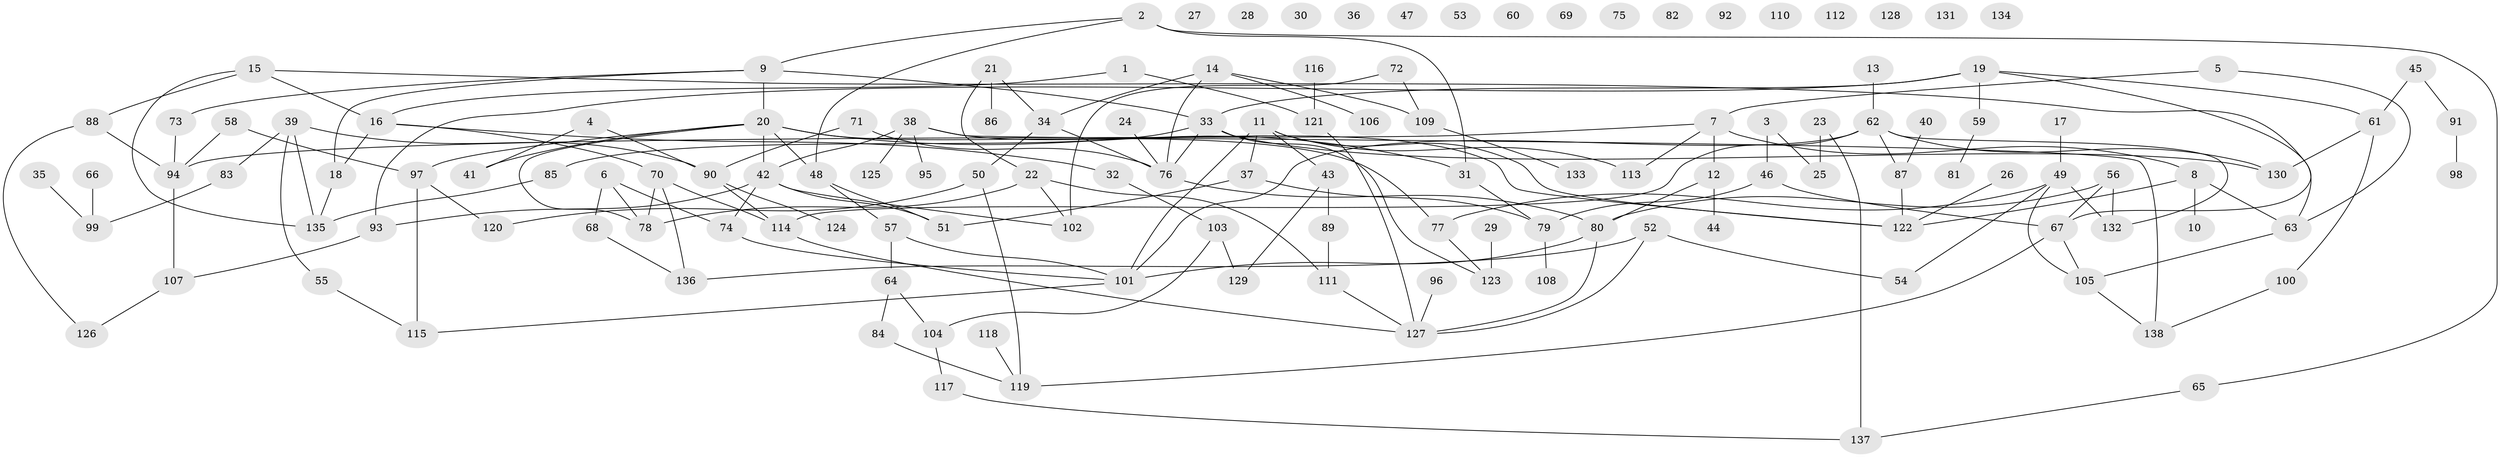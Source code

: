 // coarse degree distribution, {5: 0.04838709677419355, 13: 0.016129032258064516, 6: 0.06451612903225806, 2: 0.12903225806451613, 9: 0.03225806451612903, 4: 0.06451612903225806, 10: 0.03225806451612903, 3: 0.11290322580645161, 7: 0.06451612903225806, 11: 0.016129032258064516, 1: 0.16129032258064516, 0: 0.25806451612903225}
// Generated by graph-tools (version 1.1) at 2025/16/03/04/25 18:16:37]
// undirected, 138 vertices, 179 edges
graph export_dot {
graph [start="1"]
  node [color=gray90,style=filled];
  1;
  2;
  3;
  4;
  5;
  6;
  7;
  8;
  9;
  10;
  11;
  12;
  13;
  14;
  15;
  16;
  17;
  18;
  19;
  20;
  21;
  22;
  23;
  24;
  25;
  26;
  27;
  28;
  29;
  30;
  31;
  32;
  33;
  34;
  35;
  36;
  37;
  38;
  39;
  40;
  41;
  42;
  43;
  44;
  45;
  46;
  47;
  48;
  49;
  50;
  51;
  52;
  53;
  54;
  55;
  56;
  57;
  58;
  59;
  60;
  61;
  62;
  63;
  64;
  65;
  66;
  67;
  68;
  69;
  70;
  71;
  72;
  73;
  74;
  75;
  76;
  77;
  78;
  79;
  80;
  81;
  82;
  83;
  84;
  85;
  86;
  87;
  88;
  89;
  90;
  91;
  92;
  93;
  94;
  95;
  96;
  97;
  98;
  99;
  100;
  101;
  102;
  103;
  104;
  105;
  106;
  107;
  108;
  109;
  110;
  111;
  112;
  113;
  114;
  115;
  116;
  117;
  118;
  119;
  120;
  121;
  122;
  123;
  124;
  125;
  126;
  127;
  128;
  129;
  130;
  131;
  132;
  133;
  134;
  135;
  136;
  137;
  138;
  1 -- 16;
  1 -- 121;
  2 -- 9;
  2 -- 31;
  2 -- 48;
  2 -- 65;
  3 -- 25;
  3 -- 46;
  4 -- 41;
  4 -- 90;
  5 -- 7;
  5 -- 63;
  6 -- 68;
  6 -- 74;
  6 -- 78;
  7 -- 8;
  7 -- 12;
  7 -- 94;
  7 -- 113;
  8 -- 10;
  8 -- 63;
  8 -- 122;
  9 -- 18;
  9 -- 20;
  9 -- 33;
  9 -- 73;
  11 -- 37;
  11 -- 43;
  11 -- 101;
  11 -- 113;
  11 -- 122;
  12 -- 44;
  12 -- 80;
  13 -- 62;
  14 -- 34;
  14 -- 76;
  14 -- 106;
  14 -- 109;
  15 -- 16;
  15 -- 63;
  15 -- 88;
  15 -- 135;
  16 -- 18;
  16 -- 32;
  16 -- 70;
  17 -- 49;
  18 -- 135;
  19 -- 33;
  19 -- 59;
  19 -- 61;
  19 -- 67;
  19 -- 93;
  20 -- 31;
  20 -- 41;
  20 -- 42;
  20 -- 48;
  20 -- 77;
  20 -- 78;
  20 -- 97;
  21 -- 22;
  21 -- 34;
  21 -- 86;
  22 -- 78;
  22 -- 102;
  22 -- 111;
  23 -- 25;
  23 -- 137;
  24 -- 76;
  26 -- 122;
  29 -- 123;
  31 -- 79;
  32 -- 103;
  33 -- 76;
  33 -- 85;
  33 -- 123;
  33 -- 130;
  34 -- 50;
  34 -- 76;
  35 -- 99;
  37 -- 51;
  37 -- 79;
  38 -- 42;
  38 -- 95;
  38 -- 122;
  38 -- 125;
  38 -- 138;
  39 -- 55;
  39 -- 83;
  39 -- 90;
  39 -- 135;
  40 -- 87;
  42 -- 51;
  42 -- 74;
  42 -- 93;
  42 -- 102;
  43 -- 89;
  43 -- 129;
  45 -- 61;
  45 -- 91;
  46 -- 67;
  46 -- 79;
  48 -- 51;
  48 -- 57;
  49 -- 54;
  49 -- 77;
  49 -- 105;
  49 -- 132;
  50 -- 119;
  50 -- 120;
  52 -- 54;
  52 -- 127;
  52 -- 136;
  55 -- 115;
  56 -- 67;
  56 -- 80;
  56 -- 132;
  57 -- 64;
  57 -- 101;
  58 -- 94;
  58 -- 97;
  59 -- 81;
  61 -- 100;
  61 -- 130;
  62 -- 87;
  62 -- 101;
  62 -- 114;
  62 -- 130;
  62 -- 132;
  63 -- 105;
  64 -- 84;
  64 -- 104;
  65 -- 137;
  66 -- 99;
  67 -- 105;
  67 -- 119;
  68 -- 136;
  70 -- 78;
  70 -- 114;
  70 -- 136;
  71 -- 76;
  71 -- 90;
  72 -- 102;
  72 -- 109;
  73 -- 94;
  74 -- 101;
  76 -- 80;
  77 -- 123;
  79 -- 108;
  80 -- 101;
  80 -- 127;
  83 -- 99;
  84 -- 119;
  85 -- 135;
  87 -- 122;
  88 -- 94;
  88 -- 126;
  89 -- 111;
  90 -- 114;
  90 -- 124;
  91 -- 98;
  93 -- 107;
  94 -- 107;
  96 -- 127;
  97 -- 115;
  97 -- 120;
  100 -- 138;
  101 -- 115;
  103 -- 104;
  103 -- 129;
  104 -- 117;
  105 -- 138;
  107 -- 126;
  109 -- 133;
  111 -- 127;
  114 -- 127;
  116 -- 121;
  117 -- 137;
  118 -- 119;
  121 -- 127;
}
